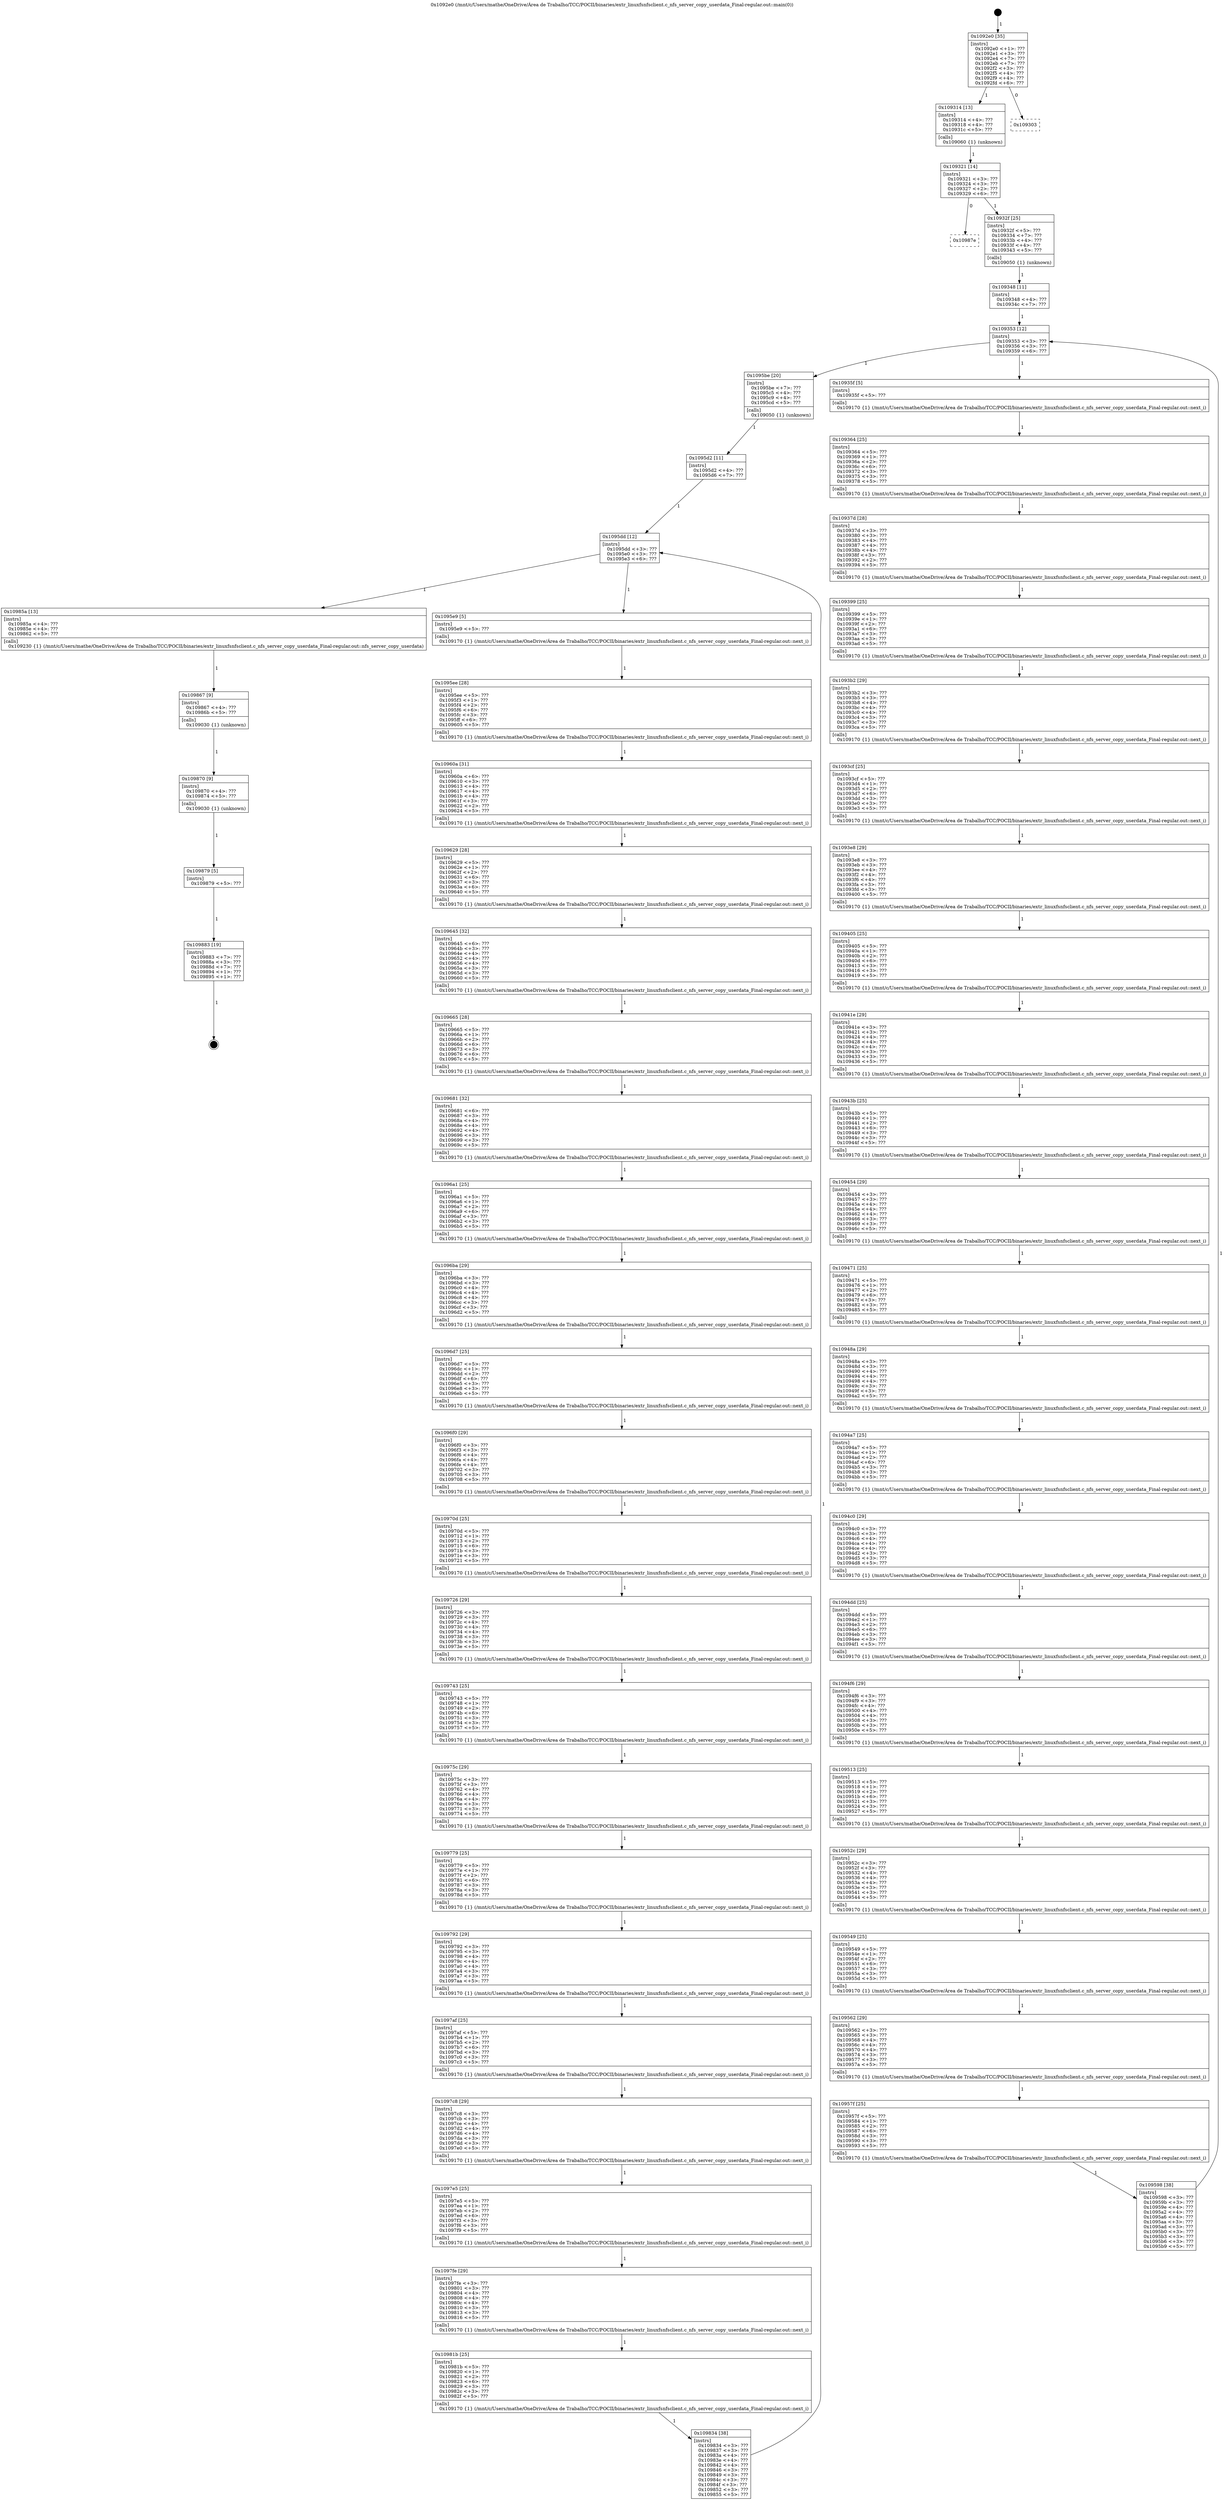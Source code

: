 digraph "0x1092e0" {
  label = "0x1092e0 (/mnt/c/Users/mathe/OneDrive/Área de Trabalho/TCC/POCII/binaries/extr_linuxfsnfsclient.c_nfs_server_copy_userdata_Final-regular.out::main(0))"
  labelloc = "t"
  node[shape=record]

  Entry [label="",width=0.3,height=0.3,shape=circle,fillcolor=black,style=filled]
  "0x1092e0" [label="{
     0x1092e0 [35]\l
     | [instrs]\l
     &nbsp;&nbsp;0x1092e0 \<+1\>: ???\l
     &nbsp;&nbsp;0x1092e1 \<+3\>: ???\l
     &nbsp;&nbsp;0x1092e4 \<+7\>: ???\l
     &nbsp;&nbsp;0x1092eb \<+7\>: ???\l
     &nbsp;&nbsp;0x1092f2 \<+3\>: ???\l
     &nbsp;&nbsp;0x1092f5 \<+4\>: ???\l
     &nbsp;&nbsp;0x1092f9 \<+4\>: ???\l
     &nbsp;&nbsp;0x1092fd \<+6\>: ???\l
  }"]
  "0x109314" [label="{
     0x109314 [13]\l
     | [instrs]\l
     &nbsp;&nbsp;0x109314 \<+4\>: ???\l
     &nbsp;&nbsp;0x109318 \<+4\>: ???\l
     &nbsp;&nbsp;0x10931c \<+5\>: ???\l
     | [calls]\l
     &nbsp;&nbsp;0x109060 \{1\} (unknown)\l
  }"]
  "0x109303" [label="{
     0x109303\l
  }", style=dashed]
  "0x109321" [label="{
     0x109321 [14]\l
     | [instrs]\l
     &nbsp;&nbsp;0x109321 \<+3\>: ???\l
     &nbsp;&nbsp;0x109324 \<+3\>: ???\l
     &nbsp;&nbsp;0x109327 \<+2\>: ???\l
     &nbsp;&nbsp;0x109329 \<+6\>: ???\l
  }"]
  "0x10987e" [label="{
     0x10987e\l
  }", style=dashed]
  "0x10932f" [label="{
     0x10932f [25]\l
     | [instrs]\l
     &nbsp;&nbsp;0x10932f \<+5\>: ???\l
     &nbsp;&nbsp;0x109334 \<+7\>: ???\l
     &nbsp;&nbsp;0x10933b \<+4\>: ???\l
     &nbsp;&nbsp;0x10933f \<+4\>: ???\l
     &nbsp;&nbsp;0x109343 \<+5\>: ???\l
     | [calls]\l
     &nbsp;&nbsp;0x109050 \{1\} (unknown)\l
  }"]
  Exit [label="",width=0.3,height=0.3,shape=circle,fillcolor=black,style=filled,peripheries=2]
  "0x109353" [label="{
     0x109353 [12]\l
     | [instrs]\l
     &nbsp;&nbsp;0x109353 \<+3\>: ???\l
     &nbsp;&nbsp;0x109356 \<+3\>: ???\l
     &nbsp;&nbsp;0x109359 \<+6\>: ???\l
  }"]
  "0x1095be" [label="{
     0x1095be [20]\l
     | [instrs]\l
     &nbsp;&nbsp;0x1095be \<+7\>: ???\l
     &nbsp;&nbsp;0x1095c5 \<+4\>: ???\l
     &nbsp;&nbsp;0x1095c9 \<+4\>: ???\l
     &nbsp;&nbsp;0x1095cd \<+5\>: ???\l
     | [calls]\l
     &nbsp;&nbsp;0x109050 \{1\} (unknown)\l
  }"]
  "0x10935f" [label="{
     0x10935f [5]\l
     | [instrs]\l
     &nbsp;&nbsp;0x10935f \<+5\>: ???\l
     | [calls]\l
     &nbsp;&nbsp;0x109170 \{1\} (/mnt/c/Users/mathe/OneDrive/Área de Trabalho/TCC/POCII/binaries/extr_linuxfsnfsclient.c_nfs_server_copy_userdata_Final-regular.out::next_i)\l
  }"]
  "0x109364" [label="{
     0x109364 [25]\l
     | [instrs]\l
     &nbsp;&nbsp;0x109364 \<+5\>: ???\l
     &nbsp;&nbsp;0x109369 \<+1\>: ???\l
     &nbsp;&nbsp;0x10936a \<+2\>: ???\l
     &nbsp;&nbsp;0x10936c \<+6\>: ???\l
     &nbsp;&nbsp;0x109372 \<+3\>: ???\l
     &nbsp;&nbsp;0x109375 \<+3\>: ???\l
     &nbsp;&nbsp;0x109378 \<+5\>: ???\l
     | [calls]\l
     &nbsp;&nbsp;0x109170 \{1\} (/mnt/c/Users/mathe/OneDrive/Área de Trabalho/TCC/POCII/binaries/extr_linuxfsnfsclient.c_nfs_server_copy_userdata_Final-regular.out::next_i)\l
  }"]
  "0x10937d" [label="{
     0x10937d [28]\l
     | [instrs]\l
     &nbsp;&nbsp;0x10937d \<+3\>: ???\l
     &nbsp;&nbsp;0x109380 \<+3\>: ???\l
     &nbsp;&nbsp;0x109383 \<+4\>: ???\l
     &nbsp;&nbsp;0x109387 \<+4\>: ???\l
     &nbsp;&nbsp;0x10938b \<+4\>: ???\l
     &nbsp;&nbsp;0x10938f \<+3\>: ???\l
     &nbsp;&nbsp;0x109392 \<+2\>: ???\l
     &nbsp;&nbsp;0x109394 \<+5\>: ???\l
     | [calls]\l
     &nbsp;&nbsp;0x109170 \{1\} (/mnt/c/Users/mathe/OneDrive/Área de Trabalho/TCC/POCII/binaries/extr_linuxfsnfsclient.c_nfs_server_copy_userdata_Final-regular.out::next_i)\l
  }"]
  "0x109399" [label="{
     0x109399 [25]\l
     | [instrs]\l
     &nbsp;&nbsp;0x109399 \<+5\>: ???\l
     &nbsp;&nbsp;0x10939e \<+1\>: ???\l
     &nbsp;&nbsp;0x10939f \<+2\>: ???\l
     &nbsp;&nbsp;0x1093a1 \<+6\>: ???\l
     &nbsp;&nbsp;0x1093a7 \<+3\>: ???\l
     &nbsp;&nbsp;0x1093aa \<+3\>: ???\l
     &nbsp;&nbsp;0x1093ad \<+5\>: ???\l
     | [calls]\l
     &nbsp;&nbsp;0x109170 \{1\} (/mnt/c/Users/mathe/OneDrive/Área de Trabalho/TCC/POCII/binaries/extr_linuxfsnfsclient.c_nfs_server_copy_userdata_Final-regular.out::next_i)\l
  }"]
  "0x1093b2" [label="{
     0x1093b2 [29]\l
     | [instrs]\l
     &nbsp;&nbsp;0x1093b2 \<+3\>: ???\l
     &nbsp;&nbsp;0x1093b5 \<+3\>: ???\l
     &nbsp;&nbsp;0x1093b8 \<+4\>: ???\l
     &nbsp;&nbsp;0x1093bc \<+4\>: ???\l
     &nbsp;&nbsp;0x1093c0 \<+4\>: ???\l
     &nbsp;&nbsp;0x1093c4 \<+3\>: ???\l
     &nbsp;&nbsp;0x1093c7 \<+3\>: ???\l
     &nbsp;&nbsp;0x1093ca \<+5\>: ???\l
     | [calls]\l
     &nbsp;&nbsp;0x109170 \{1\} (/mnt/c/Users/mathe/OneDrive/Área de Trabalho/TCC/POCII/binaries/extr_linuxfsnfsclient.c_nfs_server_copy_userdata_Final-regular.out::next_i)\l
  }"]
  "0x1093cf" [label="{
     0x1093cf [25]\l
     | [instrs]\l
     &nbsp;&nbsp;0x1093cf \<+5\>: ???\l
     &nbsp;&nbsp;0x1093d4 \<+1\>: ???\l
     &nbsp;&nbsp;0x1093d5 \<+2\>: ???\l
     &nbsp;&nbsp;0x1093d7 \<+6\>: ???\l
     &nbsp;&nbsp;0x1093dd \<+3\>: ???\l
     &nbsp;&nbsp;0x1093e0 \<+3\>: ???\l
     &nbsp;&nbsp;0x1093e3 \<+5\>: ???\l
     | [calls]\l
     &nbsp;&nbsp;0x109170 \{1\} (/mnt/c/Users/mathe/OneDrive/Área de Trabalho/TCC/POCII/binaries/extr_linuxfsnfsclient.c_nfs_server_copy_userdata_Final-regular.out::next_i)\l
  }"]
  "0x1093e8" [label="{
     0x1093e8 [29]\l
     | [instrs]\l
     &nbsp;&nbsp;0x1093e8 \<+3\>: ???\l
     &nbsp;&nbsp;0x1093eb \<+3\>: ???\l
     &nbsp;&nbsp;0x1093ee \<+4\>: ???\l
     &nbsp;&nbsp;0x1093f2 \<+4\>: ???\l
     &nbsp;&nbsp;0x1093f6 \<+4\>: ???\l
     &nbsp;&nbsp;0x1093fa \<+3\>: ???\l
     &nbsp;&nbsp;0x1093fd \<+3\>: ???\l
     &nbsp;&nbsp;0x109400 \<+5\>: ???\l
     | [calls]\l
     &nbsp;&nbsp;0x109170 \{1\} (/mnt/c/Users/mathe/OneDrive/Área de Trabalho/TCC/POCII/binaries/extr_linuxfsnfsclient.c_nfs_server_copy_userdata_Final-regular.out::next_i)\l
  }"]
  "0x109405" [label="{
     0x109405 [25]\l
     | [instrs]\l
     &nbsp;&nbsp;0x109405 \<+5\>: ???\l
     &nbsp;&nbsp;0x10940a \<+1\>: ???\l
     &nbsp;&nbsp;0x10940b \<+2\>: ???\l
     &nbsp;&nbsp;0x10940d \<+6\>: ???\l
     &nbsp;&nbsp;0x109413 \<+3\>: ???\l
     &nbsp;&nbsp;0x109416 \<+3\>: ???\l
     &nbsp;&nbsp;0x109419 \<+5\>: ???\l
     | [calls]\l
     &nbsp;&nbsp;0x109170 \{1\} (/mnt/c/Users/mathe/OneDrive/Área de Trabalho/TCC/POCII/binaries/extr_linuxfsnfsclient.c_nfs_server_copy_userdata_Final-regular.out::next_i)\l
  }"]
  "0x10941e" [label="{
     0x10941e [29]\l
     | [instrs]\l
     &nbsp;&nbsp;0x10941e \<+3\>: ???\l
     &nbsp;&nbsp;0x109421 \<+3\>: ???\l
     &nbsp;&nbsp;0x109424 \<+4\>: ???\l
     &nbsp;&nbsp;0x109428 \<+4\>: ???\l
     &nbsp;&nbsp;0x10942c \<+4\>: ???\l
     &nbsp;&nbsp;0x109430 \<+3\>: ???\l
     &nbsp;&nbsp;0x109433 \<+3\>: ???\l
     &nbsp;&nbsp;0x109436 \<+5\>: ???\l
     | [calls]\l
     &nbsp;&nbsp;0x109170 \{1\} (/mnt/c/Users/mathe/OneDrive/Área de Trabalho/TCC/POCII/binaries/extr_linuxfsnfsclient.c_nfs_server_copy_userdata_Final-regular.out::next_i)\l
  }"]
  "0x10943b" [label="{
     0x10943b [25]\l
     | [instrs]\l
     &nbsp;&nbsp;0x10943b \<+5\>: ???\l
     &nbsp;&nbsp;0x109440 \<+1\>: ???\l
     &nbsp;&nbsp;0x109441 \<+2\>: ???\l
     &nbsp;&nbsp;0x109443 \<+6\>: ???\l
     &nbsp;&nbsp;0x109449 \<+3\>: ???\l
     &nbsp;&nbsp;0x10944c \<+3\>: ???\l
     &nbsp;&nbsp;0x10944f \<+5\>: ???\l
     | [calls]\l
     &nbsp;&nbsp;0x109170 \{1\} (/mnt/c/Users/mathe/OneDrive/Área de Trabalho/TCC/POCII/binaries/extr_linuxfsnfsclient.c_nfs_server_copy_userdata_Final-regular.out::next_i)\l
  }"]
  "0x109454" [label="{
     0x109454 [29]\l
     | [instrs]\l
     &nbsp;&nbsp;0x109454 \<+3\>: ???\l
     &nbsp;&nbsp;0x109457 \<+3\>: ???\l
     &nbsp;&nbsp;0x10945a \<+4\>: ???\l
     &nbsp;&nbsp;0x10945e \<+4\>: ???\l
     &nbsp;&nbsp;0x109462 \<+4\>: ???\l
     &nbsp;&nbsp;0x109466 \<+3\>: ???\l
     &nbsp;&nbsp;0x109469 \<+3\>: ???\l
     &nbsp;&nbsp;0x10946c \<+5\>: ???\l
     | [calls]\l
     &nbsp;&nbsp;0x109170 \{1\} (/mnt/c/Users/mathe/OneDrive/Área de Trabalho/TCC/POCII/binaries/extr_linuxfsnfsclient.c_nfs_server_copy_userdata_Final-regular.out::next_i)\l
  }"]
  "0x109471" [label="{
     0x109471 [25]\l
     | [instrs]\l
     &nbsp;&nbsp;0x109471 \<+5\>: ???\l
     &nbsp;&nbsp;0x109476 \<+1\>: ???\l
     &nbsp;&nbsp;0x109477 \<+2\>: ???\l
     &nbsp;&nbsp;0x109479 \<+6\>: ???\l
     &nbsp;&nbsp;0x10947f \<+3\>: ???\l
     &nbsp;&nbsp;0x109482 \<+3\>: ???\l
     &nbsp;&nbsp;0x109485 \<+5\>: ???\l
     | [calls]\l
     &nbsp;&nbsp;0x109170 \{1\} (/mnt/c/Users/mathe/OneDrive/Área de Trabalho/TCC/POCII/binaries/extr_linuxfsnfsclient.c_nfs_server_copy_userdata_Final-regular.out::next_i)\l
  }"]
  "0x10948a" [label="{
     0x10948a [29]\l
     | [instrs]\l
     &nbsp;&nbsp;0x10948a \<+3\>: ???\l
     &nbsp;&nbsp;0x10948d \<+3\>: ???\l
     &nbsp;&nbsp;0x109490 \<+4\>: ???\l
     &nbsp;&nbsp;0x109494 \<+4\>: ???\l
     &nbsp;&nbsp;0x109498 \<+4\>: ???\l
     &nbsp;&nbsp;0x10949c \<+3\>: ???\l
     &nbsp;&nbsp;0x10949f \<+3\>: ???\l
     &nbsp;&nbsp;0x1094a2 \<+5\>: ???\l
     | [calls]\l
     &nbsp;&nbsp;0x109170 \{1\} (/mnt/c/Users/mathe/OneDrive/Área de Trabalho/TCC/POCII/binaries/extr_linuxfsnfsclient.c_nfs_server_copy_userdata_Final-regular.out::next_i)\l
  }"]
  "0x1094a7" [label="{
     0x1094a7 [25]\l
     | [instrs]\l
     &nbsp;&nbsp;0x1094a7 \<+5\>: ???\l
     &nbsp;&nbsp;0x1094ac \<+1\>: ???\l
     &nbsp;&nbsp;0x1094ad \<+2\>: ???\l
     &nbsp;&nbsp;0x1094af \<+6\>: ???\l
     &nbsp;&nbsp;0x1094b5 \<+3\>: ???\l
     &nbsp;&nbsp;0x1094b8 \<+3\>: ???\l
     &nbsp;&nbsp;0x1094bb \<+5\>: ???\l
     | [calls]\l
     &nbsp;&nbsp;0x109170 \{1\} (/mnt/c/Users/mathe/OneDrive/Área de Trabalho/TCC/POCII/binaries/extr_linuxfsnfsclient.c_nfs_server_copy_userdata_Final-regular.out::next_i)\l
  }"]
  "0x1094c0" [label="{
     0x1094c0 [29]\l
     | [instrs]\l
     &nbsp;&nbsp;0x1094c0 \<+3\>: ???\l
     &nbsp;&nbsp;0x1094c3 \<+3\>: ???\l
     &nbsp;&nbsp;0x1094c6 \<+4\>: ???\l
     &nbsp;&nbsp;0x1094ca \<+4\>: ???\l
     &nbsp;&nbsp;0x1094ce \<+4\>: ???\l
     &nbsp;&nbsp;0x1094d2 \<+3\>: ???\l
     &nbsp;&nbsp;0x1094d5 \<+3\>: ???\l
     &nbsp;&nbsp;0x1094d8 \<+5\>: ???\l
     | [calls]\l
     &nbsp;&nbsp;0x109170 \{1\} (/mnt/c/Users/mathe/OneDrive/Área de Trabalho/TCC/POCII/binaries/extr_linuxfsnfsclient.c_nfs_server_copy_userdata_Final-regular.out::next_i)\l
  }"]
  "0x1094dd" [label="{
     0x1094dd [25]\l
     | [instrs]\l
     &nbsp;&nbsp;0x1094dd \<+5\>: ???\l
     &nbsp;&nbsp;0x1094e2 \<+1\>: ???\l
     &nbsp;&nbsp;0x1094e3 \<+2\>: ???\l
     &nbsp;&nbsp;0x1094e5 \<+6\>: ???\l
     &nbsp;&nbsp;0x1094eb \<+3\>: ???\l
     &nbsp;&nbsp;0x1094ee \<+3\>: ???\l
     &nbsp;&nbsp;0x1094f1 \<+5\>: ???\l
     | [calls]\l
     &nbsp;&nbsp;0x109170 \{1\} (/mnt/c/Users/mathe/OneDrive/Área de Trabalho/TCC/POCII/binaries/extr_linuxfsnfsclient.c_nfs_server_copy_userdata_Final-regular.out::next_i)\l
  }"]
  "0x1094f6" [label="{
     0x1094f6 [29]\l
     | [instrs]\l
     &nbsp;&nbsp;0x1094f6 \<+3\>: ???\l
     &nbsp;&nbsp;0x1094f9 \<+3\>: ???\l
     &nbsp;&nbsp;0x1094fc \<+4\>: ???\l
     &nbsp;&nbsp;0x109500 \<+4\>: ???\l
     &nbsp;&nbsp;0x109504 \<+4\>: ???\l
     &nbsp;&nbsp;0x109508 \<+3\>: ???\l
     &nbsp;&nbsp;0x10950b \<+3\>: ???\l
     &nbsp;&nbsp;0x10950e \<+5\>: ???\l
     | [calls]\l
     &nbsp;&nbsp;0x109170 \{1\} (/mnt/c/Users/mathe/OneDrive/Área de Trabalho/TCC/POCII/binaries/extr_linuxfsnfsclient.c_nfs_server_copy_userdata_Final-regular.out::next_i)\l
  }"]
  "0x109513" [label="{
     0x109513 [25]\l
     | [instrs]\l
     &nbsp;&nbsp;0x109513 \<+5\>: ???\l
     &nbsp;&nbsp;0x109518 \<+1\>: ???\l
     &nbsp;&nbsp;0x109519 \<+2\>: ???\l
     &nbsp;&nbsp;0x10951b \<+6\>: ???\l
     &nbsp;&nbsp;0x109521 \<+3\>: ???\l
     &nbsp;&nbsp;0x109524 \<+3\>: ???\l
     &nbsp;&nbsp;0x109527 \<+5\>: ???\l
     | [calls]\l
     &nbsp;&nbsp;0x109170 \{1\} (/mnt/c/Users/mathe/OneDrive/Área de Trabalho/TCC/POCII/binaries/extr_linuxfsnfsclient.c_nfs_server_copy_userdata_Final-regular.out::next_i)\l
  }"]
  "0x10952c" [label="{
     0x10952c [29]\l
     | [instrs]\l
     &nbsp;&nbsp;0x10952c \<+3\>: ???\l
     &nbsp;&nbsp;0x10952f \<+3\>: ???\l
     &nbsp;&nbsp;0x109532 \<+4\>: ???\l
     &nbsp;&nbsp;0x109536 \<+4\>: ???\l
     &nbsp;&nbsp;0x10953a \<+4\>: ???\l
     &nbsp;&nbsp;0x10953e \<+3\>: ???\l
     &nbsp;&nbsp;0x109541 \<+3\>: ???\l
     &nbsp;&nbsp;0x109544 \<+5\>: ???\l
     | [calls]\l
     &nbsp;&nbsp;0x109170 \{1\} (/mnt/c/Users/mathe/OneDrive/Área de Trabalho/TCC/POCII/binaries/extr_linuxfsnfsclient.c_nfs_server_copy_userdata_Final-regular.out::next_i)\l
  }"]
  "0x109549" [label="{
     0x109549 [25]\l
     | [instrs]\l
     &nbsp;&nbsp;0x109549 \<+5\>: ???\l
     &nbsp;&nbsp;0x10954e \<+1\>: ???\l
     &nbsp;&nbsp;0x10954f \<+2\>: ???\l
     &nbsp;&nbsp;0x109551 \<+6\>: ???\l
     &nbsp;&nbsp;0x109557 \<+3\>: ???\l
     &nbsp;&nbsp;0x10955a \<+3\>: ???\l
     &nbsp;&nbsp;0x10955d \<+5\>: ???\l
     | [calls]\l
     &nbsp;&nbsp;0x109170 \{1\} (/mnt/c/Users/mathe/OneDrive/Área de Trabalho/TCC/POCII/binaries/extr_linuxfsnfsclient.c_nfs_server_copy_userdata_Final-regular.out::next_i)\l
  }"]
  "0x109562" [label="{
     0x109562 [29]\l
     | [instrs]\l
     &nbsp;&nbsp;0x109562 \<+3\>: ???\l
     &nbsp;&nbsp;0x109565 \<+3\>: ???\l
     &nbsp;&nbsp;0x109568 \<+4\>: ???\l
     &nbsp;&nbsp;0x10956c \<+4\>: ???\l
     &nbsp;&nbsp;0x109570 \<+4\>: ???\l
     &nbsp;&nbsp;0x109574 \<+3\>: ???\l
     &nbsp;&nbsp;0x109577 \<+3\>: ???\l
     &nbsp;&nbsp;0x10957a \<+5\>: ???\l
     | [calls]\l
     &nbsp;&nbsp;0x109170 \{1\} (/mnt/c/Users/mathe/OneDrive/Área de Trabalho/TCC/POCII/binaries/extr_linuxfsnfsclient.c_nfs_server_copy_userdata_Final-regular.out::next_i)\l
  }"]
  "0x10957f" [label="{
     0x10957f [25]\l
     | [instrs]\l
     &nbsp;&nbsp;0x10957f \<+5\>: ???\l
     &nbsp;&nbsp;0x109584 \<+1\>: ???\l
     &nbsp;&nbsp;0x109585 \<+2\>: ???\l
     &nbsp;&nbsp;0x109587 \<+6\>: ???\l
     &nbsp;&nbsp;0x10958d \<+3\>: ???\l
     &nbsp;&nbsp;0x109590 \<+3\>: ???\l
     &nbsp;&nbsp;0x109593 \<+5\>: ???\l
     | [calls]\l
     &nbsp;&nbsp;0x109170 \{1\} (/mnt/c/Users/mathe/OneDrive/Área de Trabalho/TCC/POCII/binaries/extr_linuxfsnfsclient.c_nfs_server_copy_userdata_Final-regular.out::next_i)\l
  }"]
  "0x109598" [label="{
     0x109598 [38]\l
     | [instrs]\l
     &nbsp;&nbsp;0x109598 \<+3\>: ???\l
     &nbsp;&nbsp;0x10959b \<+3\>: ???\l
     &nbsp;&nbsp;0x10959e \<+4\>: ???\l
     &nbsp;&nbsp;0x1095a2 \<+4\>: ???\l
     &nbsp;&nbsp;0x1095a6 \<+4\>: ???\l
     &nbsp;&nbsp;0x1095aa \<+3\>: ???\l
     &nbsp;&nbsp;0x1095ad \<+3\>: ???\l
     &nbsp;&nbsp;0x1095b0 \<+3\>: ???\l
     &nbsp;&nbsp;0x1095b3 \<+3\>: ???\l
     &nbsp;&nbsp;0x1095b6 \<+3\>: ???\l
     &nbsp;&nbsp;0x1095b9 \<+5\>: ???\l
  }"]
  "0x109348" [label="{
     0x109348 [11]\l
     | [instrs]\l
     &nbsp;&nbsp;0x109348 \<+4\>: ???\l
     &nbsp;&nbsp;0x10934c \<+7\>: ???\l
  }"]
  "0x1095dd" [label="{
     0x1095dd [12]\l
     | [instrs]\l
     &nbsp;&nbsp;0x1095dd \<+3\>: ???\l
     &nbsp;&nbsp;0x1095e0 \<+3\>: ???\l
     &nbsp;&nbsp;0x1095e3 \<+6\>: ???\l
  }"]
  "0x10985a" [label="{
     0x10985a [13]\l
     | [instrs]\l
     &nbsp;&nbsp;0x10985a \<+4\>: ???\l
     &nbsp;&nbsp;0x10985e \<+4\>: ???\l
     &nbsp;&nbsp;0x109862 \<+5\>: ???\l
     | [calls]\l
     &nbsp;&nbsp;0x109230 \{1\} (/mnt/c/Users/mathe/OneDrive/Área de Trabalho/TCC/POCII/binaries/extr_linuxfsnfsclient.c_nfs_server_copy_userdata_Final-regular.out::nfs_server_copy_userdata)\l
  }"]
  "0x1095e9" [label="{
     0x1095e9 [5]\l
     | [instrs]\l
     &nbsp;&nbsp;0x1095e9 \<+5\>: ???\l
     | [calls]\l
     &nbsp;&nbsp;0x109170 \{1\} (/mnt/c/Users/mathe/OneDrive/Área de Trabalho/TCC/POCII/binaries/extr_linuxfsnfsclient.c_nfs_server_copy_userdata_Final-regular.out::next_i)\l
  }"]
  "0x1095ee" [label="{
     0x1095ee [28]\l
     | [instrs]\l
     &nbsp;&nbsp;0x1095ee \<+5\>: ???\l
     &nbsp;&nbsp;0x1095f3 \<+1\>: ???\l
     &nbsp;&nbsp;0x1095f4 \<+2\>: ???\l
     &nbsp;&nbsp;0x1095f6 \<+6\>: ???\l
     &nbsp;&nbsp;0x1095fc \<+3\>: ???\l
     &nbsp;&nbsp;0x1095ff \<+6\>: ???\l
     &nbsp;&nbsp;0x109605 \<+5\>: ???\l
     | [calls]\l
     &nbsp;&nbsp;0x109170 \{1\} (/mnt/c/Users/mathe/OneDrive/Área de Trabalho/TCC/POCII/binaries/extr_linuxfsnfsclient.c_nfs_server_copy_userdata_Final-regular.out::next_i)\l
  }"]
  "0x10960a" [label="{
     0x10960a [31]\l
     | [instrs]\l
     &nbsp;&nbsp;0x10960a \<+6\>: ???\l
     &nbsp;&nbsp;0x109610 \<+3\>: ???\l
     &nbsp;&nbsp;0x109613 \<+4\>: ???\l
     &nbsp;&nbsp;0x109617 \<+4\>: ???\l
     &nbsp;&nbsp;0x10961b \<+4\>: ???\l
     &nbsp;&nbsp;0x10961f \<+3\>: ???\l
     &nbsp;&nbsp;0x109622 \<+2\>: ???\l
     &nbsp;&nbsp;0x109624 \<+5\>: ???\l
     | [calls]\l
     &nbsp;&nbsp;0x109170 \{1\} (/mnt/c/Users/mathe/OneDrive/Área de Trabalho/TCC/POCII/binaries/extr_linuxfsnfsclient.c_nfs_server_copy_userdata_Final-regular.out::next_i)\l
  }"]
  "0x109629" [label="{
     0x109629 [28]\l
     | [instrs]\l
     &nbsp;&nbsp;0x109629 \<+5\>: ???\l
     &nbsp;&nbsp;0x10962e \<+1\>: ???\l
     &nbsp;&nbsp;0x10962f \<+2\>: ???\l
     &nbsp;&nbsp;0x109631 \<+6\>: ???\l
     &nbsp;&nbsp;0x109637 \<+3\>: ???\l
     &nbsp;&nbsp;0x10963a \<+6\>: ???\l
     &nbsp;&nbsp;0x109640 \<+5\>: ???\l
     | [calls]\l
     &nbsp;&nbsp;0x109170 \{1\} (/mnt/c/Users/mathe/OneDrive/Área de Trabalho/TCC/POCII/binaries/extr_linuxfsnfsclient.c_nfs_server_copy_userdata_Final-regular.out::next_i)\l
  }"]
  "0x109645" [label="{
     0x109645 [32]\l
     | [instrs]\l
     &nbsp;&nbsp;0x109645 \<+6\>: ???\l
     &nbsp;&nbsp;0x10964b \<+3\>: ???\l
     &nbsp;&nbsp;0x10964e \<+4\>: ???\l
     &nbsp;&nbsp;0x109652 \<+4\>: ???\l
     &nbsp;&nbsp;0x109656 \<+4\>: ???\l
     &nbsp;&nbsp;0x10965a \<+3\>: ???\l
     &nbsp;&nbsp;0x10965d \<+3\>: ???\l
     &nbsp;&nbsp;0x109660 \<+5\>: ???\l
     | [calls]\l
     &nbsp;&nbsp;0x109170 \{1\} (/mnt/c/Users/mathe/OneDrive/Área de Trabalho/TCC/POCII/binaries/extr_linuxfsnfsclient.c_nfs_server_copy_userdata_Final-regular.out::next_i)\l
  }"]
  "0x109665" [label="{
     0x109665 [28]\l
     | [instrs]\l
     &nbsp;&nbsp;0x109665 \<+5\>: ???\l
     &nbsp;&nbsp;0x10966a \<+1\>: ???\l
     &nbsp;&nbsp;0x10966b \<+2\>: ???\l
     &nbsp;&nbsp;0x10966d \<+6\>: ???\l
     &nbsp;&nbsp;0x109673 \<+3\>: ???\l
     &nbsp;&nbsp;0x109676 \<+6\>: ???\l
     &nbsp;&nbsp;0x10967c \<+5\>: ???\l
     | [calls]\l
     &nbsp;&nbsp;0x109170 \{1\} (/mnt/c/Users/mathe/OneDrive/Área de Trabalho/TCC/POCII/binaries/extr_linuxfsnfsclient.c_nfs_server_copy_userdata_Final-regular.out::next_i)\l
  }"]
  "0x109681" [label="{
     0x109681 [32]\l
     | [instrs]\l
     &nbsp;&nbsp;0x109681 \<+6\>: ???\l
     &nbsp;&nbsp;0x109687 \<+3\>: ???\l
     &nbsp;&nbsp;0x10968a \<+4\>: ???\l
     &nbsp;&nbsp;0x10968e \<+4\>: ???\l
     &nbsp;&nbsp;0x109692 \<+4\>: ???\l
     &nbsp;&nbsp;0x109696 \<+3\>: ???\l
     &nbsp;&nbsp;0x109699 \<+3\>: ???\l
     &nbsp;&nbsp;0x10969c \<+5\>: ???\l
     | [calls]\l
     &nbsp;&nbsp;0x109170 \{1\} (/mnt/c/Users/mathe/OneDrive/Área de Trabalho/TCC/POCII/binaries/extr_linuxfsnfsclient.c_nfs_server_copy_userdata_Final-regular.out::next_i)\l
  }"]
  "0x1096a1" [label="{
     0x1096a1 [25]\l
     | [instrs]\l
     &nbsp;&nbsp;0x1096a1 \<+5\>: ???\l
     &nbsp;&nbsp;0x1096a6 \<+1\>: ???\l
     &nbsp;&nbsp;0x1096a7 \<+2\>: ???\l
     &nbsp;&nbsp;0x1096a9 \<+6\>: ???\l
     &nbsp;&nbsp;0x1096af \<+3\>: ???\l
     &nbsp;&nbsp;0x1096b2 \<+3\>: ???\l
     &nbsp;&nbsp;0x1096b5 \<+5\>: ???\l
     | [calls]\l
     &nbsp;&nbsp;0x109170 \{1\} (/mnt/c/Users/mathe/OneDrive/Área de Trabalho/TCC/POCII/binaries/extr_linuxfsnfsclient.c_nfs_server_copy_userdata_Final-regular.out::next_i)\l
  }"]
  "0x1096ba" [label="{
     0x1096ba [29]\l
     | [instrs]\l
     &nbsp;&nbsp;0x1096ba \<+3\>: ???\l
     &nbsp;&nbsp;0x1096bd \<+3\>: ???\l
     &nbsp;&nbsp;0x1096c0 \<+4\>: ???\l
     &nbsp;&nbsp;0x1096c4 \<+4\>: ???\l
     &nbsp;&nbsp;0x1096c8 \<+4\>: ???\l
     &nbsp;&nbsp;0x1096cc \<+3\>: ???\l
     &nbsp;&nbsp;0x1096cf \<+3\>: ???\l
     &nbsp;&nbsp;0x1096d2 \<+5\>: ???\l
     | [calls]\l
     &nbsp;&nbsp;0x109170 \{1\} (/mnt/c/Users/mathe/OneDrive/Área de Trabalho/TCC/POCII/binaries/extr_linuxfsnfsclient.c_nfs_server_copy_userdata_Final-regular.out::next_i)\l
  }"]
  "0x1096d7" [label="{
     0x1096d7 [25]\l
     | [instrs]\l
     &nbsp;&nbsp;0x1096d7 \<+5\>: ???\l
     &nbsp;&nbsp;0x1096dc \<+1\>: ???\l
     &nbsp;&nbsp;0x1096dd \<+2\>: ???\l
     &nbsp;&nbsp;0x1096df \<+6\>: ???\l
     &nbsp;&nbsp;0x1096e5 \<+3\>: ???\l
     &nbsp;&nbsp;0x1096e8 \<+3\>: ???\l
     &nbsp;&nbsp;0x1096eb \<+5\>: ???\l
     | [calls]\l
     &nbsp;&nbsp;0x109170 \{1\} (/mnt/c/Users/mathe/OneDrive/Área de Trabalho/TCC/POCII/binaries/extr_linuxfsnfsclient.c_nfs_server_copy_userdata_Final-regular.out::next_i)\l
  }"]
  "0x1096f0" [label="{
     0x1096f0 [29]\l
     | [instrs]\l
     &nbsp;&nbsp;0x1096f0 \<+3\>: ???\l
     &nbsp;&nbsp;0x1096f3 \<+3\>: ???\l
     &nbsp;&nbsp;0x1096f6 \<+4\>: ???\l
     &nbsp;&nbsp;0x1096fa \<+4\>: ???\l
     &nbsp;&nbsp;0x1096fe \<+4\>: ???\l
     &nbsp;&nbsp;0x109702 \<+3\>: ???\l
     &nbsp;&nbsp;0x109705 \<+3\>: ???\l
     &nbsp;&nbsp;0x109708 \<+5\>: ???\l
     | [calls]\l
     &nbsp;&nbsp;0x109170 \{1\} (/mnt/c/Users/mathe/OneDrive/Área de Trabalho/TCC/POCII/binaries/extr_linuxfsnfsclient.c_nfs_server_copy_userdata_Final-regular.out::next_i)\l
  }"]
  "0x10970d" [label="{
     0x10970d [25]\l
     | [instrs]\l
     &nbsp;&nbsp;0x10970d \<+5\>: ???\l
     &nbsp;&nbsp;0x109712 \<+1\>: ???\l
     &nbsp;&nbsp;0x109713 \<+2\>: ???\l
     &nbsp;&nbsp;0x109715 \<+6\>: ???\l
     &nbsp;&nbsp;0x10971b \<+3\>: ???\l
     &nbsp;&nbsp;0x10971e \<+3\>: ???\l
     &nbsp;&nbsp;0x109721 \<+5\>: ???\l
     | [calls]\l
     &nbsp;&nbsp;0x109170 \{1\} (/mnt/c/Users/mathe/OneDrive/Área de Trabalho/TCC/POCII/binaries/extr_linuxfsnfsclient.c_nfs_server_copy_userdata_Final-regular.out::next_i)\l
  }"]
  "0x109726" [label="{
     0x109726 [29]\l
     | [instrs]\l
     &nbsp;&nbsp;0x109726 \<+3\>: ???\l
     &nbsp;&nbsp;0x109729 \<+3\>: ???\l
     &nbsp;&nbsp;0x10972c \<+4\>: ???\l
     &nbsp;&nbsp;0x109730 \<+4\>: ???\l
     &nbsp;&nbsp;0x109734 \<+4\>: ???\l
     &nbsp;&nbsp;0x109738 \<+3\>: ???\l
     &nbsp;&nbsp;0x10973b \<+3\>: ???\l
     &nbsp;&nbsp;0x10973e \<+5\>: ???\l
     | [calls]\l
     &nbsp;&nbsp;0x109170 \{1\} (/mnt/c/Users/mathe/OneDrive/Área de Trabalho/TCC/POCII/binaries/extr_linuxfsnfsclient.c_nfs_server_copy_userdata_Final-regular.out::next_i)\l
  }"]
  "0x109743" [label="{
     0x109743 [25]\l
     | [instrs]\l
     &nbsp;&nbsp;0x109743 \<+5\>: ???\l
     &nbsp;&nbsp;0x109748 \<+1\>: ???\l
     &nbsp;&nbsp;0x109749 \<+2\>: ???\l
     &nbsp;&nbsp;0x10974b \<+6\>: ???\l
     &nbsp;&nbsp;0x109751 \<+3\>: ???\l
     &nbsp;&nbsp;0x109754 \<+3\>: ???\l
     &nbsp;&nbsp;0x109757 \<+5\>: ???\l
     | [calls]\l
     &nbsp;&nbsp;0x109170 \{1\} (/mnt/c/Users/mathe/OneDrive/Área de Trabalho/TCC/POCII/binaries/extr_linuxfsnfsclient.c_nfs_server_copy_userdata_Final-regular.out::next_i)\l
  }"]
  "0x10975c" [label="{
     0x10975c [29]\l
     | [instrs]\l
     &nbsp;&nbsp;0x10975c \<+3\>: ???\l
     &nbsp;&nbsp;0x10975f \<+3\>: ???\l
     &nbsp;&nbsp;0x109762 \<+4\>: ???\l
     &nbsp;&nbsp;0x109766 \<+4\>: ???\l
     &nbsp;&nbsp;0x10976a \<+4\>: ???\l
     &nbsp;&nbsp;0x10976e \<+3\>: ???\l
     &nbsp;&nbsp;0x109771 \<+3\>: ???\l
     &nbsp;&nbsp;0x109774 \<+5\>: ???\l
     | [calls]\l
     &nbsp;&nbsp;0x109170 \{1\} (/mnt/c/Users/mathe/OneDrive/Área de Trabalho/TCC/POCII/binaries/extr_linuxfsnfsclient.c_nfs_server_copy_userdata_Final-regular.out::next_i)\l
  }"]
  "0x109779" [label="{
     0x109779 [25]\l
     | [instrs]\l
     &nbsp;&nbsp;0x109779 \<+5\>: ???\l
     &nbsp;&nbsp;0x10977e \<+1\>: ???\l
     &nbsp;&nbsp;0x10977f \<+2\>: ???\l
     &nbsp;&nbsp;0x109781 \<+6\>: ???\l
     &nbsp;&nbsp;0x109787 \<+3\>: ???\l
     &nbsp;&nbsp;0x10978a \<+3\>: ???\l
     &nbsp;&nbsp;0x10978d \<+5\>: ???\l
     | [calls]\l
     &nbsp;&nbsp;0x109170 \{1\} (/mnt/c/Users/mathe/OneDrive/Área de Trabalho/TCC/POCII/binaries/extr_linuxfsnfsclient.c_nfs_server_copy_userdata_Final-regular.out::next_i)\l
  }"]
  "0x109792" [label="{
     0x109792 [29]\l
     | [instrs]\l
     &nbsp;&nbsp;0x109792 \<+3\>: ???\l
     &nbsp;&nbsp;0x109795 \<+3\>: ???\l
     &nbsp;&nbsp;0x109798 \<+4\>: ???\l
     &nbsp;&nbsp;0x10979c \<+4\>: ???\l
     &nbsp;&nbsp;0x1097a0 \<+4\>: ???\l
     &nbsp;&nbsp;0x1097a4 \<+3\>: ???\l
     &nbsp;&nbsp;0x1097a7 \<+3\>: ???\l
     &nbsp;&nbsp;0x1097aa \<+5\>: ???\l
     | [calls]\l
     &nbsp;&nbsp;0x109170 \{1\} (/mnt/c/Users/mathe/OneDrive/Área de Trabalho/TCC/POCII/binaries/extr_linuxfsnfsclient.c_nfs_server_copy_userdata_Final-regular.out::next_i)\l
  }"]
  "0x1097af" [label="{
     0x1097af [25]\l
     | [instrs]\l
     &nbsp;&nbsp;0x1097af \<+5\>: ???\l
     &nbsp;&nbsp;0x1097b4 \<+1\>: ???\l
     &nbsp;&nbsp;0x1097b5 \<+2\>: ???\l
     &nbsp;&nbsp;0x1097b7 \<+6\>: ???\l
     &nbsp;&nbsp;0x1097bd \<+3\>: ???\l
     &nbsp;&nbsp;0x1097c0 \<+3\>: ???\l
     &nbsp;&nbsp;0x1097c3 \<+5\>: ???\l
     | [calls]\l
     &nbsp;&nbsp;0x109170 \{1\} (/mnt/c/Users/mathe/OneDrive/Área de Trabalho/TCC/POCII/binaries/extr_linuxfsnfsclient.c_nfs_server_copy_userdata_Final-regular.out::next_i)\l
  }"]
  "0x1097c8" [label="{
     0x1097c8 [29]\l
     | [instrs]\l
     &nbsp;&nbsp;0x1097c8 \<+3\>: ???\l
     &nbsp;&nbsp;0x1097cb \<+3\>: ???\l
     &nbsp;&nbsp;0x1097ce \<+4\>: ???\l
     &nbsp;&nbsp;0x1097d2 \<+4\>: ???\l
     &nbsp;&nbsp;0x1097d6 \<+4\>: ???\l
     &nbsp;&nbsp;0x1097da \<+3\>: ???\l
     &nbsp;&nbsp;0x1097dd \<+3\>: ???\l
     &nbsp;&nbsp;0x1097e0 \<+5\>: ???\l
     | [calls]\l
     &nbsp;&nbsp;0x109170 \{1\} (/mnt/c/Users/mathe/OneDrive/Área de Trabalho/TCC/POCII/binaries/extr_linuxfsnfsclient.c_nfs_server_copy_userdata_Final-regular.out::next_i)\l
  }"]
  "0x1097e5" [label="{
     0x1097e5 [25]\l
     | [instrs]\l
     &nbsp;&nbsp;0x1097e5 \<+5\>: ???\l
     &nbsp;&nbsp;0x1097ea \<+1\>: ???\l
     &nbsp;&nbsp;0x1097eb \<+2\>: ???\l
     &nbsp;&nbsp;0x1097ed \<+6\>: ???\l
     &nbsp;&nbsp;0x1097f3 \<+3\>: ???\l
     &nbsp;&nbsp;0x1097f6 \<+3\>: ???\l
     &nbsp;&nbsp;0x1097f9 \<+5\>: ???\l
     | [calls]\l
     &nbsp;&nbsp;0x109170 \{1\} (/mnt/c/Users/mathe/OneDrive/Área de Trabalho/TCC/POCII/binaries/extr_linuxfsnfsclient.c_nfs_server_copy_userdata_Final-regular.out::next_i)\l
  }"]
  "0x1097fe" [label="{
     0x1097fe [29]\l
     | [instrs]\l
     &nbsp;&nbsp;0x1097fe \<+3\>: ???\l
     &nbsp;&nbsp;0x109801 \<+3\>: ???\l
     &nbsp;&nbsp;0x109804 \<+4\>: ???\l
     &nbsp;&nbsp;0x109808 \<+4\>: ???\l
     &nbsp;&nbsp;0x10980c \<+4\>: ???\l
     &nbsp;&nbsp;0x109810 \<+3\>: ???\l
     &nbsp;&nbsp;0x109813 \<+3\>: ???\l
     &nbsp;&nbsp;0x109816 \<+5\>: ???\l
     | [calls]\l
     &nbsp;&nbsp;0x109170 \{1\} (/mnt/c/Users/mathe/OneDrive/Área de Trabalho/TCC/POCII/binaries/extr_linuxfsnfsclient.c_nfs_server_copy_userdata_Final-regular.out::next_i)\l
  }"]
  "0x10981b" [label="{
     0x10981b [25]\l
     | [instrs]\l
     &nbsp;&nbsp;0x10981b \<+5\>: ???\l
     &nbsp;&nbsp;0x109820 \<+1\>: ???\l
     &nbsp;&nbsp;0x109821 \<+2\>: ???\l
     &nbsp;&nbsp;0x109823 \<+6\>: ???\l
     &nbsp;&nbsp;0x109829 \<+3\>: ???\l
     &nbsp;&nbsp;0x10982c \<+3\>: ???\l
     &nbsp;&nbsp;0x10982f \<+5\>: ???\l
     | [calls]\l
     &nbsp;&nbsp;0x109170 \{1\} (/mnt/c/Users/mathe/OneDrive/Área de Trabalho/TCC/POCII/binaries/extr_linuxfsnfsclient.c_nfs_server_copy_userdata_Final-regular.out::next_i)\l
  }"]
  "0x109834" [label="{
     0x109834 [38]\l
     | [instrs]\l
     &nbsp;&nbsp;0x109834 \<+3\>: ???\l
     &nbsp;&nbsp;0x109837 \<+3\>: ???\l
     &nbsp;&nbsp;0x10983a \<+4\>: ???\l
     &nbsp;&nbsp;0x10983e \<+4\>: ???\l
     &nbsp;&nbsp;0x109842 \<+4\>: ???\l
     &nbsp;&nbsp;0x109846 \<+3\>: ???\l
     &nbsp;&nbsp;0x109849 \<+3\>: ???\l
     &nbsp;&nbsp;0x10984c \<+3\>: ???\l
     &nbsp;&nbsp;0x10984f \<+3\>: ???\l
     &nbsp;&nbsp;0x109852 \<+3\>: ???\l
     &nbsp;&nbsp;0x109855 \<+5\>: ???\l
  }"]
  "0x1095d2" [label="{
     0x1095d2 [11]\l
     | [instrs]\l
     &nbsp;&nbsp;0x1095d2 \<+4\>: ???\l
     &nbsp;&nbsp;0x1095d6 \<+7\>: ???\l
  }"]
  "0x109867" [label="{
     0x109867 [9]\l
     | [instrs]\l
     &nbsp;&nbsp;0x109867 \<+4\>: ???\l
     &nbsp;&nbsp;0x10986b \<+5\>: ???\l
     | [calls]\l
     &nbsp;&nbsp;0x109030 \{1\} (unknown)\l
  }"]
  "0x109870" [label="{
     0x109870 [9]\l
     | [instrs]\l
     &nbsp;&nbsp;0x109870 \<+4\>: ???\l
     &nbsp;&nbsp;0x109874 \<+5\>: ???\l
     | [calls]\l
     &nbsp;&nbsp;0x109030 \{1\} (unknown)\l
  }"]
  "0x109879" [label="{
     0x109879 [5]\l
     | [instrs]\l
     &nbsp;&nbsp;0x109879 \<+5\>: ???\l
  }"]
  "0x109883" [label="{
     0x109883 [19]\l
     | [instrs]\l
     &nbsp;&nbsp;0x109883 \<+7\>: ???\l
     &nbsp;&nbsp;0x10988a \<+3\>: ???\l
     &nbsp;&nbsp;0x10988d \<+7\>: ???\l
     &nbsp;&nbsp;0x109894 \<+1\>: ???\l
     &nbsp;&nbsp;0x109895 \<+1\>: ???\l
  }"]
  Entry -> "0x1092e0" [label=" 1"]
  "0x1092e0" -> "0x109314" [label=" 1"]
  "0x1092e0" -> "0x109303" [label=" 0"]
  "0x109314" -> "0x109321" [label=" 1"]
  "0x109321" -> "0x10987e" [label=" 0"]
  "0x109321" -> "0x10932f" [label=" 1"]
  "0x109883" -> Exit [label=" 1"]
  "0x10932f" -> "0x109348" [label=" 1"]
  "0x109353" -> "0x1095be" [label=" 1"]
  "0x109353" -> "0x10935f" [label=" 1"]
  "0x10935f" -> "0x109364" [label=" 1"]
  "0x109364" -> "0x10937d" [label=" 1"]
  "0x10937d" -> "0x109399" [label=" 1"]
  "0x109399" -> "0x1093b2" [label=" 1"]
  "0x1093b2" -> "0x1093cf" [label=" 1"]
  "0x1093cf" -> "0x1093e8" [label=" 1"]
  "0x1093e8" -> "0x109405" [label=" 1"]
  "0x109405" -> "0x10941e" [label=" 1"]
  "0x10941e" -> "0x10943b" [label=" 1"]
  "0x10943b" -> "0x109454" [label=" 1"]
  "0x109454" -> "0x109471" [label=" 1"]
  "0x109471" -> "0x10948a" [label=" 1"]
  "0x10948a" -> "0x1094a7" [label=" 1"]
  "0x1094a7" -> "0x1094c0" [label=" 1"]
  "0x1094c0" -> "0x1094dd" [label=" 1"]
  "0x1094dd" -> "0x1094f6" [label=" 1"]
  "0x1094f6" -> "0x109513" [label=" 1"]
  "0x109513" -> "0x10952c" [label=" 1"]
  "0x10952c" -> "0x109549" [label=" 1"]
  "0x109549" -> "0x109562" [label=" 1"]
  "0x109562" -> "0x10957f" [label=" 1"]
  "0x10957f" -> "0x109598" [label=" 1"]
  "0x109348" -> "0x109353" [label=" 1"]
  "0x109598" -> "0x109353" [label=" 1"]
  "0x1095be" -> "0x1095d2" [label=" 1"]
  "0x1095dd" -> "0x10985a" [label=" 1"]
  "0x1095dd" -> "0x1095e9" [label=" 1"]
  "0x1095e9" -> "0x1095ee" [label=" 1"]
  "0x1095ee" -> "0x10960a" [label=" 1"]
  "0x10960a" -> "0x109629" [label=" 1"]
  "0x109629" -> "0x109645" [label=" 1"]
  "0x109645" -> "0x109665" [label=" 1"]
  "0x109665" -> "0x109681" [label=" 1"]
  "0x109681" -> "0x1096a1" [label=" 1"]
  "0x1096a1" -> "0x1096ba" [label=" 1"]
  "0x1096ba" -> "0x1096d7" [label=" 1"]
  "0x1096d7" -> "0x1096f0" [label=" 1"]
  "0x1096f0" -> "0x10970d" [label=" 1"]
  "0x10970d" -> "0x109726" [label=" 1"]
  "0x109726" -> "0x109743" [label=" 1"]
  "0x109743" -> "0x10975c" [label=" 1"]
  "0x10975c" -> "0x109779" [label=" 1"]
  "0x109779" -> "0x109792" [label=" 1"]
  "0x109792" -> "0x1097af" [label=" 1"]
  "0x1097af" -> "0x1097c8" [label=" 1"]
  "0x1097c8" -> "0x1097e5" [label=" 1"]
  "0x1097e5" -> "0x1097fe" [label=" 1"]
  "0x1097fe" -> "0x10981b" [label=" 1"]
  "0x10981b" -> "0x109834" [label=" 1"]
  "0x1095d2" -> "0x1095dd" [label=" 1"]
  "0x109834" -> "0x1095dd" [label=" 1"]
  "0x10985a" -> "0x109867" [label=" 1"]
  "0x109867" -> "0x109870" [label=" 1"]
  "0x109870" -> "0x109879" [label=" 1"]
  "0x109879" -> "0x109883" [label=" 1"]
}
